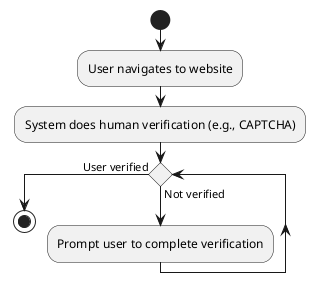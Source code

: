 @startuml US-31 Activity
start
:User navigates to website;
:System does human verification (e.g., CAPTCHA);
while () is (Not verified)
    :Prompt user to complete verification;
endwhile (User verified)
stop
@enduml